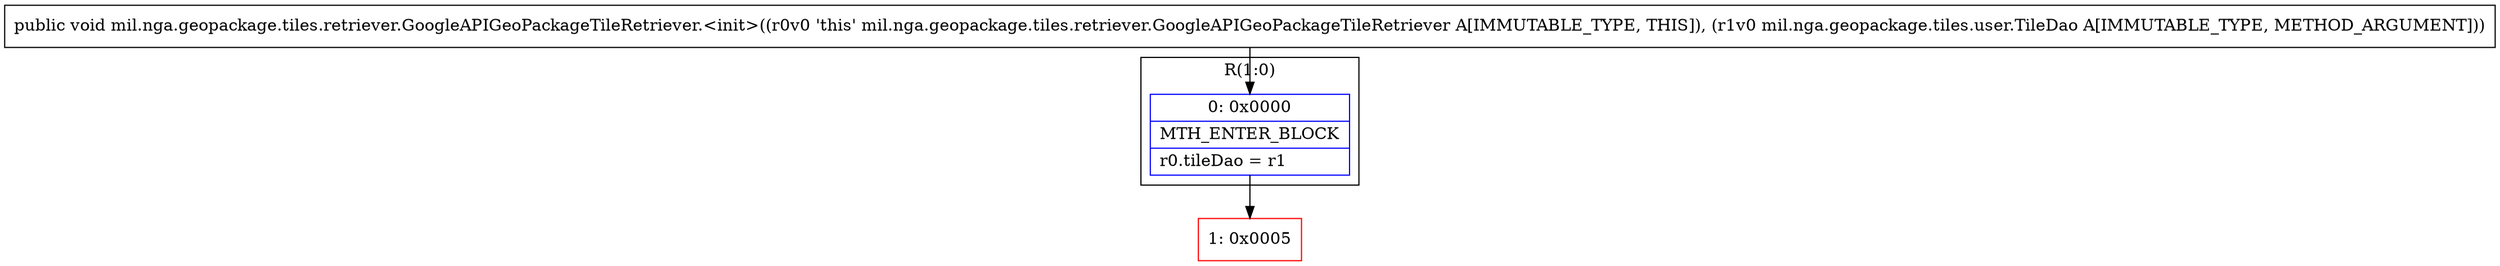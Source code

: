 digraph "CFG formil.nga.geopackage.tiles.retriever.GoogleAPIGeoPackageTileRetriever.\<init\>(Lmil\/nga\/geopackage\/tiles\/user\/TileDao;)V" {
subgraph cluster_Region_1173918942 {
label = "R(1:0)";
node [shape=record,color=blue];
Node_0 [shape=record,label="{0\:\ 0x0000|MTH_ENTER_BLOCK\l|r0.tileDao = r1\l}"];
}
Node_1 [shape=record,color=red,label="{1\:\ 0x0005}"];
MethodNode[shape=record,label="{public void mil.nga.geopackage.tiles.retriever.GoogleAPIGeoPackageTileRetriever.\<init\>((r0v0 'this' mil.nga.geopackage.tiles.retriever.GoogleAPIGeoPackageTileRetriever A[IMMUTABLE_TYPE, THIS]), (r1v0 mil.nga.geopackage.tiles.user.TileDao A[IMMUTABLE_TYPE, METHOD_ARGUMENT])) }"];
MethodNode -> Node_0;
Node_0 -> Node_1;
}

